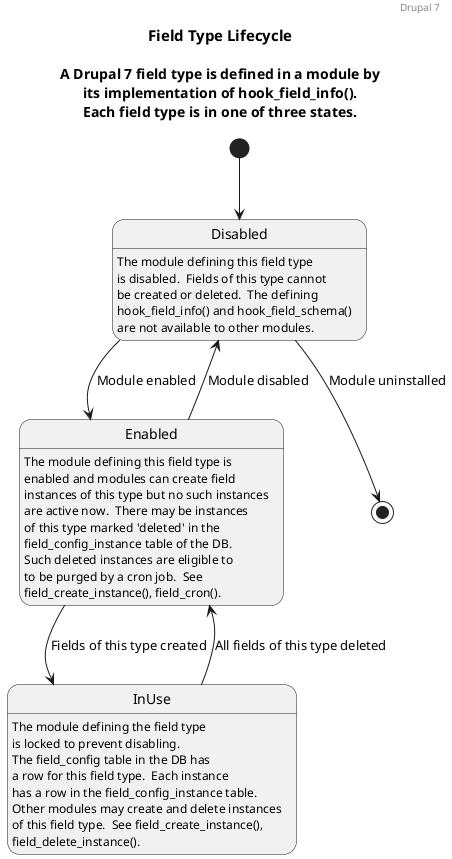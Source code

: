 @startuml

header
Drupal 7
endheader

title
===Field Type Lifecycle

A Drupal 7 field type is defined in a module by
its implementation of hook_field_info().
Each field type is in one of three states.
endtitle

[*] --> Disabled
Disabled: The module defining this field type
Disabled: is disabled.  Fields of this type cannot
Disabled: be created or deleted.  The defining
Disabled: hook_field_info() and hook_field_schema()
Disabled: are not available to other modules.
Disabled --> Enabled : Module enabled
Enabled: The module defining this field type is
Enabled: enabled and modules can create field 
Enabled: instances of this type but no such instances
Enabled: are active now.  There may be instances
Enabled: of this type marked 'deleted' in the
Enabled: field_config_instance table of the DB.
Enabled: Such deleted instances are eligible to
Enabled: to be purged by a cron job.  See
Enabled: field_create_instance(), field_cron().
Enabled --> InUse : Fields of this type created
InUse: The module defining the field type
InUse: is locked to prevent disabling.
InUse: The field_config table in the DB has
InUse: a row for this field type.  Each instance
InUse: has a row in the field_config_instance table.
InUse: Other modules may create and delete instances
InUse: of this field type.  See field_create_instance(),
InUse: field_delete_instance().
InUse --> Enabled: All fields of this type deleted
Enabled --> Disabled: Module disabled
Disabled  --> [*] : Module uninstalled


@enduml